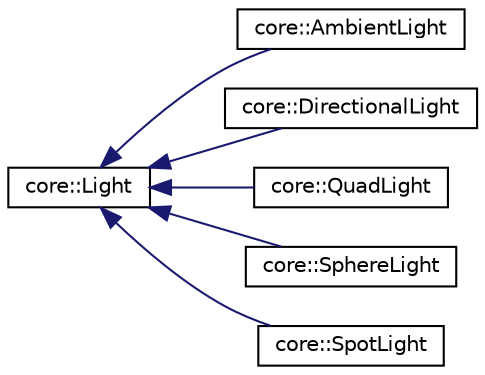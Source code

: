 digraph "Graphical Class Hierarchy"
{
 // LATEX_PDF_SIZE
  edge [fontname="Helvetica",fontsize="10",labelfontname="Helvetica",labelfontsize="10"];
  node [fontname="Helvetica",fontsize="10",shape=record];
  rankdir="LR";
  Node0 [label="core::Light",height=0.2,width=0.4,color="black", fillcolor="white", style="filled",URL="$d5/daa/classcore_1_1Light.html",tooltip="The Light class defines the common base class for all lights."];
  Node0 -> Node1 [dir="back",color="midnightblue",fontsize="10",style="solid",fontname="Helvetica"];
  Node1 [label="core::AmbientLight",height=0.2,width=0.4,color="black", fillcolor="white", style="filled",URL="$d7/d04/classcore_1_1AmbientLight.html",tooltip=" "];
  Node0 -> Node2 [dir="back",color="midnightblue",fontsize="10",style="solid",fontname="Helvetica"];
  Node2 [label="core::DirectionalLight",height=0.2,width=0.4,color="black", fillcolor="white", style="filled",URL="$dd/d27/classcore_1_1DirectionalLight.html",tooltip=" "];
  Node0 -> Node3 [dir="back",color="midnightblue",fontsize="10",style="solid",fontname="Helvetica"];
  Node3 [label="core::QuadLight",height=0.2,width=0.4,color="black", fillcolor="white", style="filled",URL="$de/d4d/classcore_1_1QuadLight.html",tooltip=" "];
  Node0 -> Node4 [dir="back",color="midnightblue",fontsize="10",style="solid",fontname="Helvetica"];
  Node4 [label="core::SphereLight",height=0.2,width=0.4,color="black", fillcolor="white", style="filled",URL="$df/dda/classcore_1_1SphereLight.html",tooltip=" "];
  Node0 -> Node5 [dir="back",color="midnightblue",fontsize="10",style="solid",fontname="Helvetica"];
  Node5 [label="core::SpotLight",height=0.2,width=0.4,color="black", fillcolor="white", style="filled",URL="$d7/dae/classcore_1_1SpotLight.html",tooltip=" "];
}
